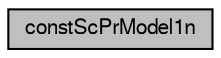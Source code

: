 digraph G
{
  bgcolor="transparent";
  edge [fontname="FreeSans",fontsize="10",labelfontname="FreeSans",labelfontsize="10"];
  node [fontname="FreeSans",fontsize="10",shape=record];
  Node1 [label="constScPrModel1n",height=0.2,width=0.4,color="black", fillcolor="grey75", style="filled" fontcolor="black"];
}
